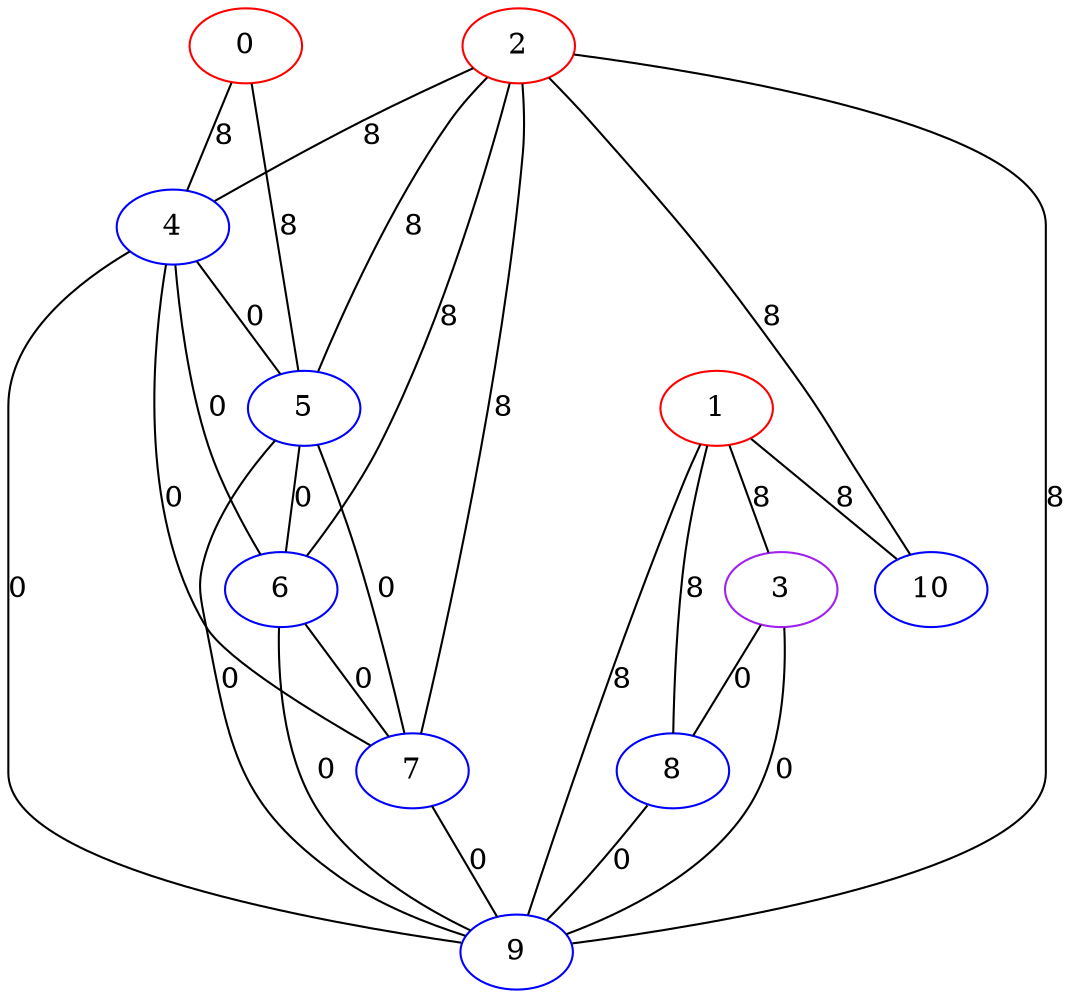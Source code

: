 graph "" {
0 [color=red, weight=1];
1 [color=red, weight=1];
2 [color=red, weight=1];
3 [color=purple, weight=4];
4 [color=blue, weight=3];
5 [color=blue, weight=3];
6 [color=blue, weight=3];
7 [color=blue, weight=3];
8 [color=blue, weight=3];
9 [color=blue, weight=3];
10 [color=blue, weight=3];
0 -- 4  [key=0, label=8];
0 -- 5  [key=0, label=8];
1 -- 8  [key=0, label=8];
1 -- 9  [key=0, label=8];
1 -- 10  [key=0, label=8];
1 -- 3  [key=0, label=8];
2 -- 4  [key=0, label=8];
2 -- 5  [key=0, label=8];
2 -- 6  [key=0, label=8];
2 -- 7  [key=0, label=8];
2 -- 9  [key=0, label=8];
2 -- 10  [key=0, label=8];
3 -- 8  [key=0, label=0];
3 -- 9  [key=0, label=0];
4 -- 5  [key=0, label=0];
4 -- 6  [key=0, label=0];
4 -- 7  [key=0, label=0];
4 -- 9  [key=0, label=0];
5 -- 6  [key=0, label=0];
5 -- 7  [key=0, label=0];
5 -- 9  [key=0, label=0];
6 -- 9  [key=0, label=0];
6 -- 7  [key=0, label=0];
7 -- 9  [key=0, label=0];
8 -- 9  [key=0, label=0];
}
